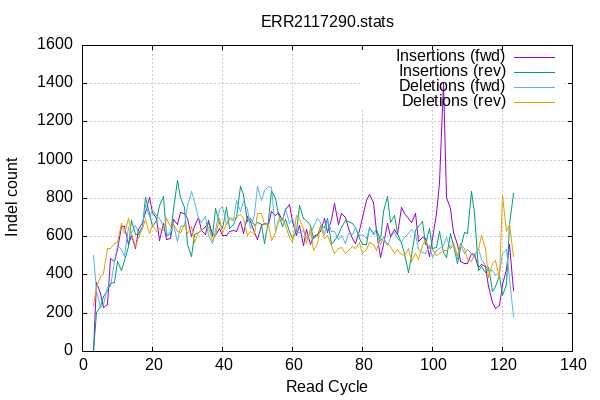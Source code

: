 
        set terminal png size 600,400 truecolor
        set output "ERR2117290-indel-cycles.png"
        set grid xtics ytics y2tics back lc rgb "#cccccc"
        set style line 1 linetype 1  linecolor rgb "red"
        set style line 2 linetype 2  linecolor rgb "black"
        set style line 3 linetype 3  linecolor rgb "green"
        set style line 4 linetype 4  linecolor rgb "blue"
        set style increment user
        set ylabel "Indel count"
        set xlabel "Read Cycle"
        set title "ERR2117290.stats" noenhanced
    plot '-' w l ti 'Insertions (fwd)', '' w l ti 'Insertions (rev)', '' w l ti 'Deletions (fwd)', '' w l ti 'Deletions (rev)'
3	0
4	361
5	302
6	229
7	246
8	485
9	469
10	532
11	652
12	655
13	557
14	606
15	539
16	638
17	673
18	725
19	806
20	729
21	695
22	579
23	669
24	584
25	591
26	688
27	662
28	726
29	719
30	696
31	601
32	653
33	700
34	631
35	614
36	687
37	614
38	606
39	644
40	607
41	606
42	629
43	634
44	629
45	678
46	616
47	708
48	680
49	623
50	584
51	659
52	667
53	665
54	730
55	709
56	729
57	684
58	745
59	770
60	678
61	607
62	661
63	554
64	639
65	557
66	601
67	612
68	625
69	694
70	621
71	690
72	772
73	666
74	720
75	702
76	644
77	592
78	567
79	635
80	701
81	789
82	823
83	779
84	630
85	492
86	557
87	667
88	602
89	638
90	614
91	755
92	721
93	693
94	676
95	722
96	575
97	594
98	592
99	496
100	589
101	723
102	882
103	1407
104	806
105	746
106	621
107	557
108	468
109	460
110	462
111	512
112	509
113	439
114	453
115	443
116	340
117	254
118	224
119	241
120	352
121	431
122	559
123	318
end
3	0
4	203
5	237
6	289
7	318
8	357
9	359
10	468
11	421
12	476
13	548
14	687
15	612
16	614
17	652
18	807
19	724
20	651
21	683
22	762
23	809
24	604
25	612
26	743
27	892
28	806
29	755
30	558
31	497
32	611
33	623
34	631
35	655
36	672
37	601
38	750
39	667
40	644
41	752
42	644
43	665
44	701
45	861
46	821
47	682
48	695
49	661
50	672
51	665
52	563
53	683
54	841
55	800
56	714
57	654
58	691
59	626
60	591
61	625
62	762
63	694
64	683
65	659
66	591
67	604
68	652
69	649
70	693
71	560
72	579
73	614
74	648
75	687
76	681
77	671
78	648
79	591
80	559
81	561
82	648
83	619
84	640
85	582
86	734
87	810
88	674
89	710
90	616
91	565
92	514
93	415
94	502
95	635
96	655
97	680
98	558
99	642
100	538
101	545
102	630
103	519
104	492
105	616
106	553
107	462
108	537
109	620
110	616
111	839
112	722
113	424
114	447
115	413
116	441
117	315
118	341
119	397
120	292
121	349
122	665
123	825
end
3	500
4	320
5	228
6	244
7	334
8	342
9	469
10	554
11	535
12	499
13	650
14	622
15	658
16	624
17	656
18	770
19	706
20	737
21	712
22	697
23	653
24	615
25	622
26	666
27	577
28	656
29	661
30	762
31	838
32	783
33	696
34	676
35	705
36	609
37	566
38	635
39	743
40	756
41	664
42	689
43	687
44	791
45	732
46	784
47	742
48	643
49	715
50	865
51	792
52	841
53	865
54	859
55	629
56	679
57	686
58	747
59	671
60	696
61	621
62	620
63	635
64	590
65	614
66	653
67	694
68	676
69	614
70	683
71	628
72	630
73	584
74	608
75	563
76	615
77	614
78	646
79	606
80	613
81	591
82	642
83	613
84	616
85	559
86	596
87	555
88	598
89	624
90	590
91	570
92	595
93	615
94	640
95	612
96	535
97	520
98	514
99	554
100	492
101	529
102	540
103	555
104	594
105	539
106	552
107	488
108	567
109	511
110	532
111	510
112	490
113	541
114	482
115	448
116	421
117	425
118	397
119	414
120	515
121	531
122	382
123	182
end
3	240
4	334
5	393
6	410
7	537
8	536
9	567
10	569
11	668
12	618
13	698
14	617
15	551
16	598
17	642
18	688
19	619
20	661
21	630
22	645
23	635
24	694
25	654
26	665
27	626
28	620
29	666
30	618
31	656
32	569
33	622
34	632
35	650
36	650
37	579
38	607
39	696
40	618
41	667
42	703
43	690
44	704
45	717
46	695
47	607
48	626
49	610
50	719
51	723
52	664
53	666
54	580
55	624
56	689
57	696
58	658
59	596
60	570
61	709
62	698
63	641
64	566
65	643
66	526
67	565
68	659
69	589
70	606
71	554
72	512
73	537
74	545
75	510
76	528
77	550
78	536
79	572
80	515
81	535
82	571
83	559
84	530
85	593
86	574
87	563
88	551
89	515
90	531
91	506
92	500
93	539
94	473
95	514
96	482
97	556
98	580
99	537
100	535
101	503
102	514
103	527
104	529
105	547
106	569
107	503
108	562
109	536
110	479
111	471
112	512
113	533
114	606
115	537
116	388
117	460
118	475
119	381
120	816
121	630
122	665
123	497
end
